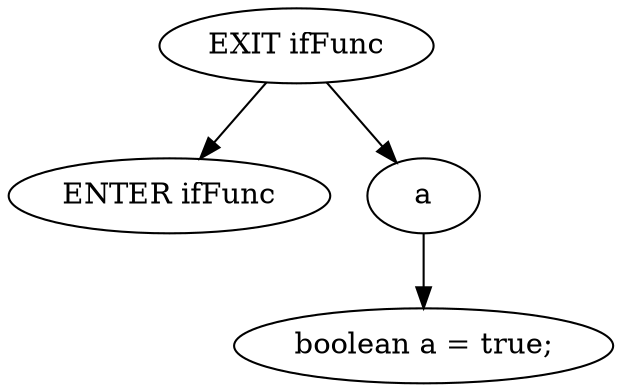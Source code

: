 digraph G {
  0 [ label="ENTER ifFunc" ];
  1 [ label="EXIT ifFunc" ];
  2 [ label="boolean a = true;" ];
  3 [ label="a" ];
  3 -> 2;
  1 -> 3;
  1 -> 0;
}
